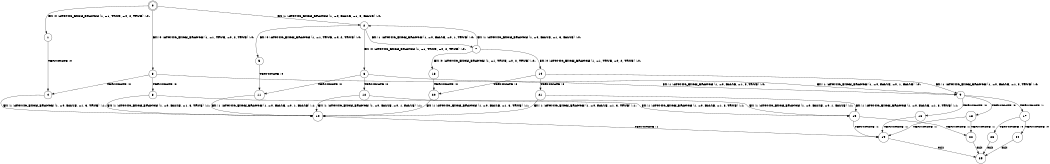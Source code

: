 digraph BCG {
size = "7, 10.5";
center = TRUE;
node [shape = circle];
0 [peripheries = 2];
0 -> 1 [label = "EX !0 !ATOMIC_EXCH_BRANCH (1, +1, TRUE, +0, 2, TRUE) !:0:"];
0 -> 2 [label = "EX !1 !ATOMIC_EXCH_BRANCH (1, +0, FALSE, +1, 3, FALSE) !:0:"];
0 -> 3 [label = "EX !0 !ATOMIC_EXCH_BRANCH (1, +1, TRUE, +0, 2, TRUE) !:0:"];
1 -> 4 [label = "TERMINATE !0"];
2 -> 5 [label = "EX !0 !ATOMIC_EXCH_BRANCH (1, +1, TRUE, +0, 2, TRUE) !:0:"];
2 -> 6 [label = "EX !0 !ATOMIC_EXCH_BRANCH (1, +1, TRUE, +0, 2, TRUE) !:0:"];
2 -> 7 [label = "EX !1 !ATOMIC_EXCH_BRANCH (1, +0, FALSE, +0, 1, TRUE) !:0:"];
3 -> 4 [label = "TERMINATE !0"];
3 -> 8 [label = "TERMINATE !0"];
3 -> 9 [label = "EX !1 !ATOMIC_EXCH_BRANCH (1, +0, FALSE, +1, 3, TRUE) !:0:"];
4 -> 10 [label = "EX !1 !ATOMIC_EXCH_BRANCH (1, +0, FALSE, +1, 3, TRUE) !:1:"];
5 -> 11 [label = "TERMINATE !0"];
6 -> 11 [label = "TERMINATE !0"];
6 -> 12 [label = "TERMINATE !0"];
6 -> 9 [label = "EX !1 !ATOMIC_EXCH_BRANCH (1, +0, FALSE, +0, 1, FALSE) !:0:"];
7 -> 13 [label = "EX !0 !ATOMIC_EXCH_BRANCH (1, +1, TRUE, +0, 2, TRUE) !:0:"];
7 -> 14 [label = "EX !0 !ATOMIC_EXCH_BRANCH (1, +1, TRUE, +0, 2, TRUE) !:0:"];
7 -> 2 [label = "EX !1 !ATOMIC_EXCH_BRANCH (1, +0, FALSE, +1, 3, FALSE) !:0:"];
8 -> 10 [label = "EX !1 !ATOMIC_EXCH_BRANCH (1, +0, FALSE, +1, 3, TRUE) !:1:"];
8 -> 15 [label = "EX !1 !ATOMIC_EXCH_BRANCH (1, +0, FALSE, +1, 3, TRUE) !:1:"];
9 -> 16 [label = "TERMINATE !0"];
9 -> 17 [label = "TERMINATE !1"];
9 -> 18 [label = "TERMINATE !0"];
10 -> 19 [label = "TERMINATE !1"];
11 -> 10 [label = "EX !1 !ATOMIC_EXCH_BRANCH (1, +0, FALSE, +0, 1, FALSE) !:1:"];
12 -> 10 [label = "EX !1 !ATOMIC_EXCH_BRANCH (1, +0, FALSE, +0, 1, FALSE) !:1:"];
12 -> 15 [label = "EX !1 !ATOMIC_EXCH_BRANCH (1, +0, FALSE, +0, 1, FALSE) !:1:"];
13 -> 20 [label = "TERMINATE !0"];
14 -> 20 [label = "TERMINATE !0"];
14 -> 21 [label = "TERMINATE !0"];
14 -> 9 [label = "EX !1 !ATOMIC_EXCH_BRANCH (1, +0, FALSE, +1, 3, TRUE) !:0:"];
15 -> 19 [label = "TERMINATE !1"];
15 -> 22 [label = "TERMINATE !1"];
16 -> 19 [label = "TERMINATE !1"];
17 -> 23 [label = "TERMINATE !0"];
17 -> 24 [label = "TERMINATE !0"];
18 -> 19 [label = "TERMINATE !1"];
18 -> 22 [label = "TERMINATE !1"];
19 -> 25 [label = "exit"];
20 -> 10 [label = "EX !1 !ATOMIC_EXCH_BRANCH (1, +0, FALSE, +1, 3, TRUE) !:1:"];
21 -> 10 [label = "EX !1 !ATOMIC_EXCH_BRANCH (1, +0, FALSE, +1, 3, TRUE) !:1:"];
21 -> 15 [label = "EX !1 !ATOMIC_EXCH_BRANCH (1, +0, FALSE, +1, 3, TRUE) !:1:"];
22 -> 25 [label = "exit"];
23 -> 25 [label = "exit"];
24 -> 25 [label = "exit"];
}
